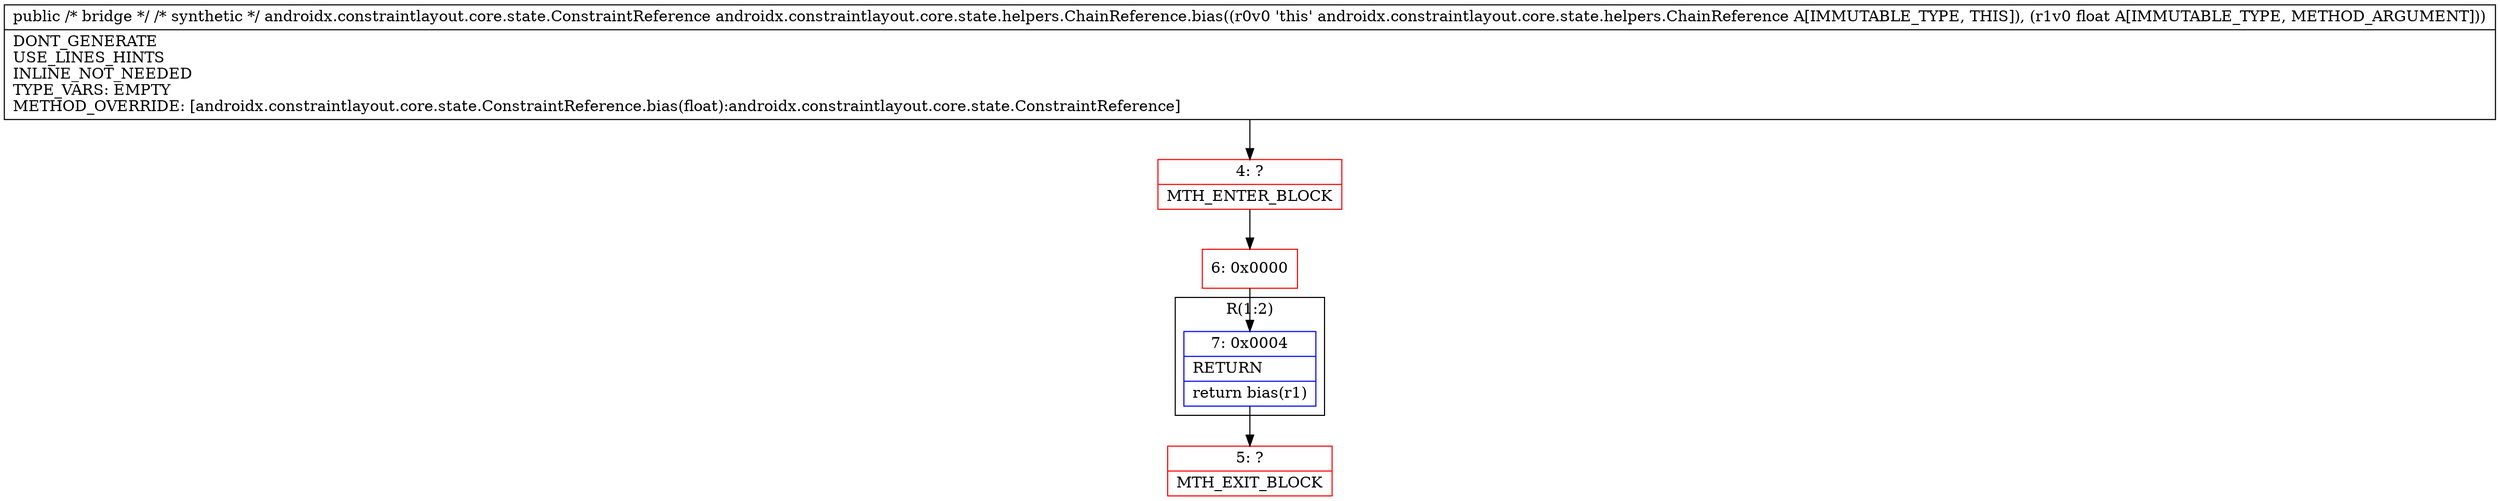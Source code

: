digraph "CFG forandroidx.constraintlayout.core.state.helpers.ChainReference.bias(F)Landroidx\/constraintlayout\/core\/state\/ConstraintReference;" {
subgraph cluster_Region_306169676 {
label = "R(1:2)";
node [shape=record,color=blue];
Node_7 [shape=record,label="{7\:\ 0x0004|RETURN\l|return bias(r1)\l}"];
}
Node_4 [shape=record,color=red,label="{4\:\ ?|MTH_ENTER_BLOCK\l}"];
Node_6 [shape=record,color=red,label="{6\:\ 0x0000}"];
Node_5 [shape=record,color=red,label="{5\:\ ?|MTH_EXIT_BLOCK\l}"];
MethodNode[shape=record,label="{public \/* bridge *\/ \/* synthetic *\/ androidx.constraintlayout.core.state.ConstraintReference androidx.constraintlayout.core.state.helpers.ChainReference.bias((r0v0 'this' androidx.constraintlayout.core.state.helpers.ChainReference A[IMMUTABLE_TYPE, THIS]), (r1v0 float A[IMMUTABLE_TYPE, METHOD_ARGUMENT]))  | DONT_GENERATE\lUSE_LINES_HINTS\lINLINE_NOT_NEEDED\lTYPE_VARS: EMPTY\lMETHOD_OVERRIDE: [androidx.constraintlayout.core.state.ConstraintReference.bias(float):androidx.constraintlayout.core.state.ConstraintReference]\l}"];
MethodNode -> Node_4;Node_7 -> Node_5;
Node_4 -> Node_6;
Node_6 -> Node_7;
}

